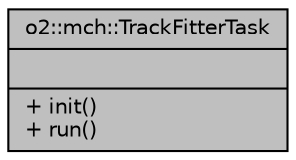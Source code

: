 digraph "o2::mch::TrackFitterTask"
{
 // INTERACTIVE_SVG=YES
  bgcolor="transparent";
  edge [fontname="Helvetica",fontsize="10",labelfontname="Helvetica",labelfontsize="10"];
  node [fontname="Helvetica",fontsize="10",shape=record];
  Node1 [label="{o2::mch::TrackFitterTask\n||+ init()\l+ run()\l}",height=0.2,width=0.4,color="black", fillcolor="grey75", style="filled" fontcolor="black"];
}
